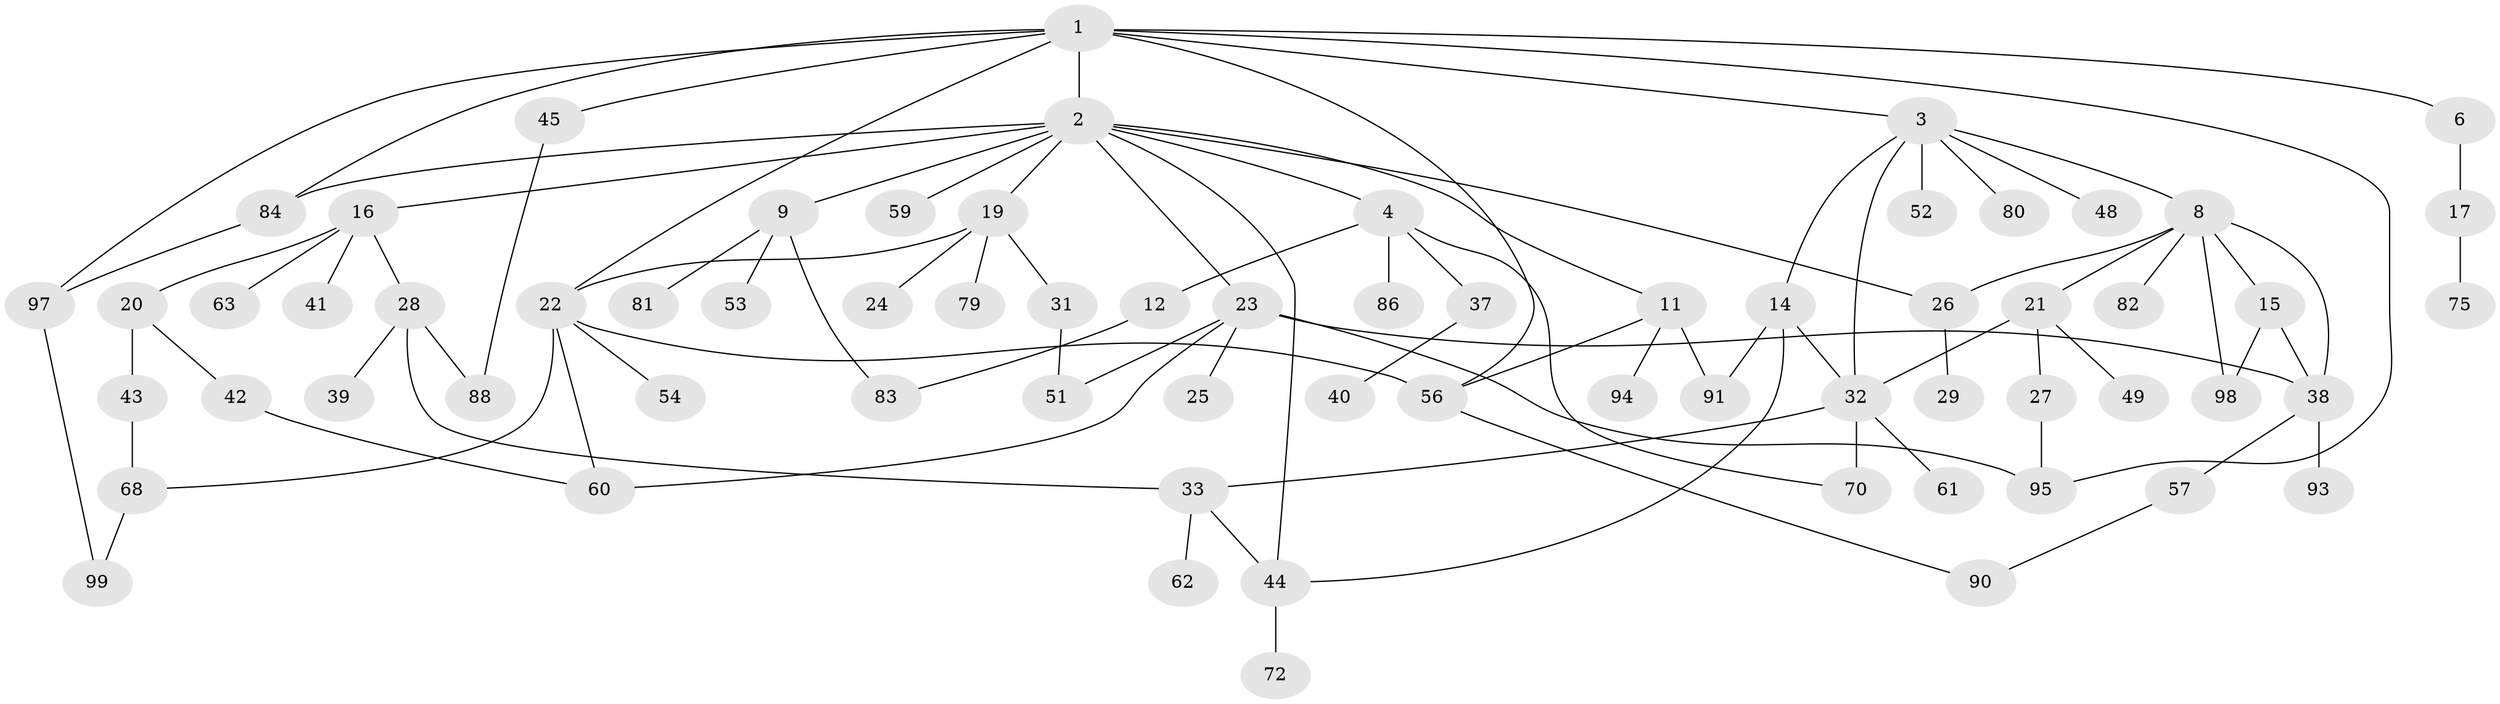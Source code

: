// original degree distribution, {7: 0.01, 9: 0.01, 6: 0.03, 3: 0.16, 4: 0.11, 2: 0.36, 5: 0.05, 1: 0.27}
// Generated by graph-tools (version 1.1) at 2025/38/02/21/25 10:38:51]
// undirected, 69 vertices, 94 edges
graph export_dot {
graph [start="1"]
  node [color=gray90,style=filled];
  1 [super="+89"];
  2 [super="+5"];
  3 [super="+7"];
  4 [super="+18"];
  6;
  8 [super="+10"];
  9 [super="+13"];
  11 [super="+47"];
  12 [super="+64"];
  14 [super="+50"];
  15;
  16;
  17 [super="+36"];
  19 [super="+74"];
  20;
  21 [super="+85"];
  22 [super="+69"];
  23 [super="+76"];
  24 [super="+58"];
  25 [super="+67"];
  26;
  27 [super="+34"];
  28 [super="+30"];
  29;
  31;
  32 [super="+35"];
  33 [super="+55"];
  37;
  38 [super="+46"];
  39 [super="+78"];
  40;
  41;
  42 [super="+77"];
  43;
  44;
  45;
  48;
  49;
  51 [super="+73"];
  52;
  53 [super="+65"];
  54;
  56 [super="+66"];
  57 [super="+71"];
  59;
  60 [super="+87"];
  61;
  62;
  63;
  68 [super="+96"];
  70;
  72;
  75;
  79;
  80;
  81;
  82;
  83;
  84;
  86;
  88 [super="+92"];
  90;
  91;
  93;
  94;
  95;
  97 [super="+100"];
  98;
  99;
  1 -- 2;
  1 -- 3;
  1 -- 6;
  1 -- 22;
  1 -- 45;
  1 -- 56;
  1 -- 84;
  1 -- 95;
  1 -- 97;
  2 -- 4;
  2 -- 9;
  2 -- 11;
  2 -- 16;
  2 -- 19;
  2 -- 23;
  2 -- 84;
  2 -- 59;
  2 -- 26;
  2 -- 44;
  3 -- 14;
  3 -- 32;
  3 -- 52;
  3 -- 80;
  3 -- 8;
  3 -- 48;
  4 -- 12;
  4 -- 86;
  4 -- 37;
  4 -- 70;
  6 -- 17;
  8 -- 82;
  8 -- 26;
  8 -- 98;
  8 -- 21;
  8 -- 15;
  8 -- 38;
  9 -- 53;
  9 -- 81;
  9 -- 83;
  11 -- 91;
  11 -- 56;
  11 -- 94;
  12 -- 83;
  14 -- 44;
  14 -- 32;
  14 -- 91;
  15 -- 98;
  15 -- 38;
  16 -- 20;
  16 -- 28;
  16 -- 41;
  16 -- 63;
  17 -- 75;
  19 -- 24;
  19 -- 31;
  19 -- 79;
  19 -- 22;
  20 -- 42;
  20 -- 43;
  21 -- 27;
  21 -- 49;
  21 -- 32;
  22 -- 54;
  22 -- 60;
  22 -- 56;
  22 -- 68;
  23 -- 25;
  23 -- 38;
  23 -- 51;
  23 -- 60;
  23 -- 95;
  26 -- 29;
  27 -- 95;
  28 -- 33;
  28 -- 39;
  28 -- 88;
  31 -- 51;
  32 -- 61;
  32 -- 70;
  32 -- 33;
  33 -- 44;
  33 -- 62;
  37 -- 40;
  38 -- 93;
  38 -- 57;
  42 -- 60;
  43 -- 68;
  44 -- 72;
  45 -- 88;
  56 -- 90;
  57 -- 90;
  68 -- 99;
  84 -- 97;
  97 -- 99;
}
